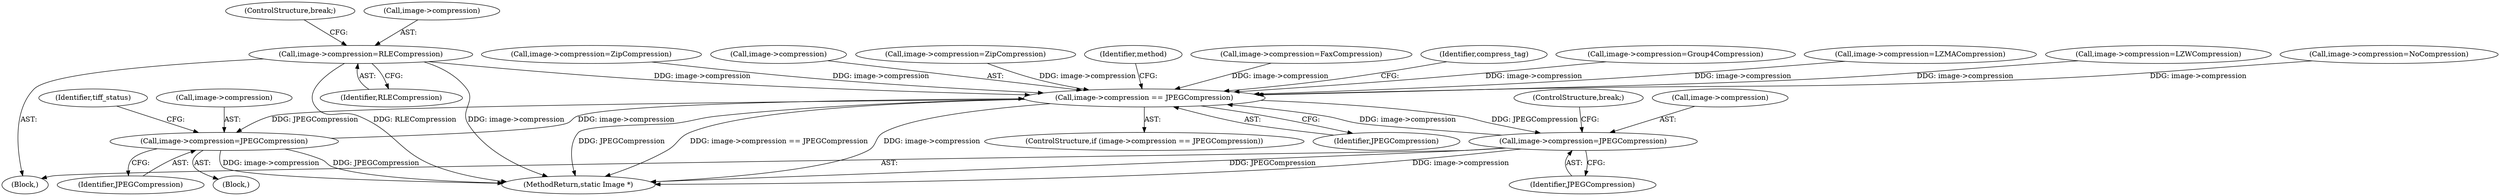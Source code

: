 digraph "0_ImageMagick_6e48aa92ff4e6e95424300ecd52a9ea453c19c60@pointer" {
"1001141" [label="(Call,image->compression=RLECompression)"];
"1001699" [label="(Call,image->compression == JPEGCompression)"];
"1001058" [label="(Call,image->compression=JPEGCompression)"];
"1001106" [label="(Call,image->compression=JPEGCompression)"];
"1001700" [label="(Call,image->compression)"];
"1001058" [label="(Call,image->compression=JPEGCompression)"];
"1001145" [label="(Identifier,RLECompression)"];
"1001127" [label="(Call,image->compression=ZipCompression)"];
"1001698" [label="(ControlStructure,if (image->compression == JPEGCompression))"];
"1001705" [label="(Identifier,method)"];
"1001107" [label="(Call,image->compression)"];
"1001141" [label="(Call,image->compression=RLECompression)"];
"1001106" [label="(Call,image->compression=JPEGCompression)"];
"1001699" [label="(Call,image->compression == JPEGCompression)"];
"1001110" [label="(Identifier,JPEGCompression)"];
"1001146" [label="(ControlStructure,break;)"];
"1001703" [label="(Identifier,JPEGCompression)"];
"1001043" [label="(Call,image->compression=FaxCompression)"];
"1001062" [label="(Identifier,JPEGCompression)"];
"1001714" [label="(Identifier,compress_tag)"];
"1001057" [label="(Block,)"];
"1001069" [label="(Identifier,tiff_status)"];
"1001059" [label="(Call,image->compression)"];
"1001111" [label="(ControlStructure,break;)"];
"1001050" [label="(Call,image->compression=Group4Compression)"];
"1001113" [label="(Call,image->compression=LZMACompression)"];
"1001142" [label="(Call,image->compression)"];
"1001120" [label="(Call,image->compression=LZWCompression)"];
"1001036" [label="(Call,image->compression=NoCompression)"];
"1003487" [label="(MethodReturn,static Image *)"];
"1001034" [label="(Block,)"];
"1001134" [label="(Call,image->compression=ZipCompression)"];
"1001141" -> "1001034"  [label="AST: "];
"1001141" -> "1001145"  [label="CFG: "];
"1001142" -> "1001141"  [label="AST: "];
"1001145" -> "1001141"  [label="AST: "];
"1001146" -> "1001141"  [label="CFG: "];
"1001141" -> "1003487"  [label="DDG: RLECompression"];
"1001141" -> "1003487"  [label="DDG: image->compression"];
"1001141" -> "1001699"  [label="DDG: image->compression"];
"1001699" -> "1001698"  [label="AST: "];
"1001699" -> "1001703"  [label="CFG: "];
"1001700" -> "1001699"  [label="AST: "];
"1001703" -> "1001699"  [label="AST: "];
"1001705" -> "1001699"  [label="CFG: "];
"1001714" -> "1001699"  [label="CFG: "];
"1001699" -> "1003487"  [label="DDG: image->compression == JPEGCompression"];
"1001699" -> "1003487"  [label="DDG: image->compression"];
"1001699" -> "1003487"  [label="DDG: JPEGCompression"];
"1001699" -> "1001058"  [label="DDG: JPEGCompression"];
"1001699" -> "1001106"  [label="DDG: JPEGCompression"];
"1001120" -> "1001699"  [label="DDG: image->compression"];
"1001050" -> "1001699"  [label="DDG: image->compression"];
"1001113" -> "1001699"  [label="DDG: image->compression"];
"1001043" -> "1001699"  [label="DDG: image->compression"];
"1001134" -> "1001699"  [label="DDG: image->compression"];
"1001127" -> "1001699"  [label="DDG: image->compression"];
"1001106" -> "1001699"  [label="DDG: image->compression"];
"1001036" -> "1001699"  [label="DDG: image->compression"];
"1001058" -> "1001699"  [label="DDG: image->compression"];
"1001058" -> "1001057"  [label="AST: "];
"1001058" -> "1001062"  [label="CFG: "];
"1001059" -> "1001058"  [label="AST: "];
"1001062" -> "1001058"  [label="AST: "];
"1001069" -> "1001058"  [label="CFG: "];
"1001058" -> "1003487"  [label="DDG: JPEGCompression"];
"1001058" -> "1003487"  [label="DDG: image->compression"];
"1001106" -> "1001034"  [label="AST: "];
"1001106" -> "1001110"  [label="CFG: "];
"1001107" -> "1001106"  [label="AST: "];
"1001110" -> "1001106"  [label="AST: "];
"1001111" -> "1001106"  [label="CFG: "];
"1001106" -> "1003487"  [label="DDG: JPEGCompression"];
"1001106" -> "1003487"  [label="DDG: image->compression"];
}
